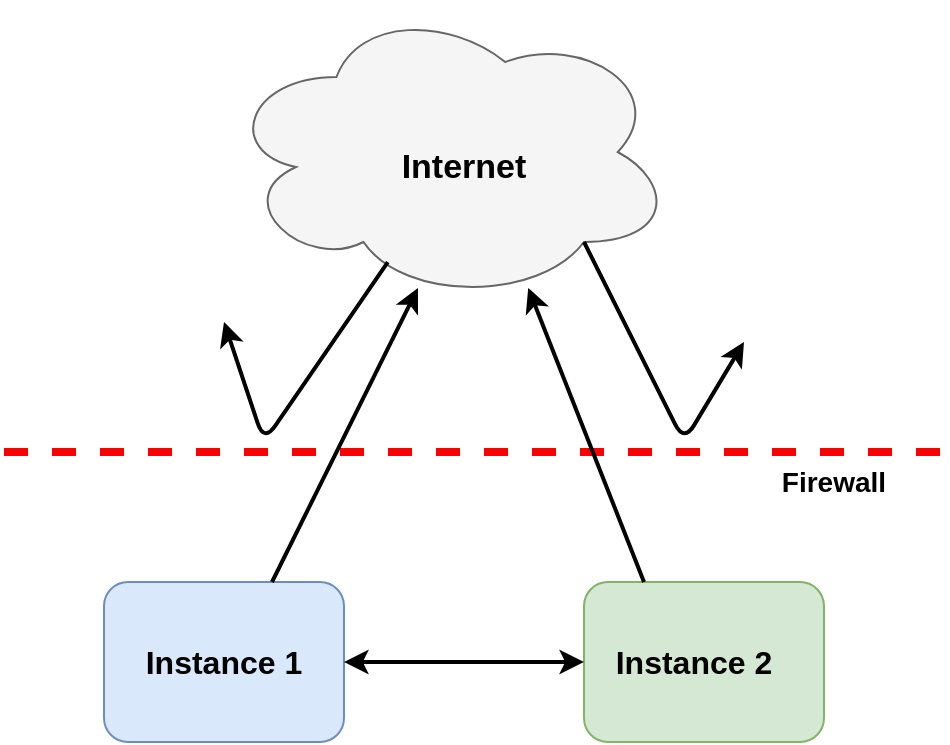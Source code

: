 <mxfile version="14.4.2" type="device"><diagram id="eOHWjcvTxmgWoDC3dEh9" name="Page-1"><mxGraphModel dx="1102" dy="1000" grid="1" gridSize="10" guides="1" tooltips="1" connect="1" arrows="1" fold="1" page="1" pageScale="1" pageWidth="850" pageHeight="1100" math="0" shadow="0"><root><mxCell id="0"/><mxCell id="1" parent="0"/><mxCell id="WDWWNRejTBq5ctoTu03h-1" value="" style="rounded=1;whiteSpace=wrap;html=1;fillColor=#dae8fc;strokeColor=#6c8ebf;" vertex="1" parent="1"><mxGeometry x="200" y="480" width="120" height="80" as="geometry"/></mxCell><mxCell id="WDWWNRejTBq5ctoTu03h-3" value="" style="rounded=1;whiteSpace=wrap;html=1;fillColor=#d5e8d4;strokeColor=#82b366;" vertex="1" parent="1"><mxGeometry x="440" y="480" width="120" height="80" as="geometry"/></mxCell><mxCell id="WDWWNRejTBq5ctoTu03h-6" value="" style="ellipse;shape=cloud;whiteSpace=wrap;html=1;fillColor=#f5f5f5;strokeColor=#666666;fontColor=#333333;" vertex="1" parent="1"><mxGeometry x="260" y="190" width="225" height="150" as="geometry"/></mxCell><mxCell id="WDWWNRejTBq5ctoTu03h-9" value="" style="line;strokeWidth=4;html=1;perimeter=backbonePerimeter;points=[];outlineConnect=0;dashed=1;strokeColor=#FF0000;" vertex="1" parent="1"><mxGeometry x="150" y="410" width="470" height="10" as="geometry"/></mxCell><mxCell id="WDWWNRejTBq5ctoTu03h-11" value="" style="endArrow=classic;startArrow=classic;html=1;entryX=0;entryY=0.5;entryDx=0;entryDy=0;strokeWidth=2;" edge="1" parent="1" source="WDWWNRejTBq5ctoTu03h-1" target="WDWWNRejTBq5ctoTu03h-3"><mxGeometry width="50" height="50" relative="1" as="geometry"><mxPoint x="400" y="530" as="sourcePoint"/><mxPoint x="450" y="480" as="targetPoint"/></mxGeometry></mxCell><mxCell id="WDWWNRejTBq5ctoTu03h-13" value="" style="endArrow=classic;html=1;strokeWidth=2;endFill=1;exitX=0.364;exitY=0.867;exitDx=0;exitDy=0;exitPerimeter=0;" edge="1" parent="1" source="WDWWNRejTBq5ctoTu03h-6"><mxGeometry width="50" height="50" relative="1" as="geometry"><mxPoint x="400" y="530" as="sourcePoint"/><mxPoint x="260" y="350" as="targetPoint"/><Array as="points"><mxPoint x="280" y="410"/></Array></mxGeometry></mxCell><mxCell id="WDWWNRejTBq5ctoTu03h-15" value="" style="endArrow=classic;html=1;strokeWidth=2;endFill=1;exitX=0.8;exitY=0.8;exitDx=0;exitDy=0;exitPerimeter=0;" edge="1" parent="1" source="WDWWNRejTBq5ctoTu03h-6"><mxGeometry width="50" height="50" relative="1" as="geometry"><mxPoint x="450" y="350" as="sourcePoint"/><mxPoint x="520" y="360" as="targetPoint"/><Array as="points"><mxPoint x="490" y="410"/></Array></mxGeometry></mxCell><mxCell id="WDWWNRejTBq5ctoTu03h-16" value="" style="endArrow=classic;html=1;strokeWidth=2;entryX=0.431;entryY=0.953;entryDx=0;entryDy=0;entryPerimeter=0;exitX=0.7;exitY=0;exitDx=0;exitDy=0;exitPerimeter=0;" edge="1" parent="1" source="WDWWNRejTBq5ctoTu03h-1" target="WDWWNRejTBq5ctoTu03h-6"><mxGeometry width="50" height="50" relative="1" as="geometry"><mxPoint x="400" y="530" as="sourcePoint"/><mxPoint x="450" y="480" as="targetPoint"/></mxGeometry></mxCell><mxCell id="WDWWNRejTBq5ctoTu03h-18" value="" style="endArrow=classic;html=1;strokeColor=#000000;strokeWidth=2;entryX=0.676;entryY=0.953;entryDx=0;entryDy=0;entryPerimeter=0;exitX=0.25;exitY=0;exitDx=0;exitDy=0;" edge="1" parent="1" source="WDWWNRejTBq5ctoTu03h-3" target="WDWWNRejTBq5ctoTu03h-6"><mxGeometry width="50" height="50" relative="1" as="geometry"><mxPoint x="400" y="530" as="sourcePoint"/><mxPoint x="450" y="480" as="targetPoint"/></mxGeometry></mxCell><mxCell id="WDWWNRejTBq5ctoTu03h-19" value="&lt;font style=&quot;font-size: 17px&quot;&gt;&lt;b&gt;Internet&lt;/b&gt;&lt;/font&gt;" style="text;html=1;strokeColor=none;fillColor=none;align=center;verticalAlign=middle;whiteSpace=wrap;rounded=0;dashed=1;" vertex="1" parent="1"><mxGeometry x="320" y="255" width="120" height="35" as="geometry"/></mxCell><mxCell id="WDWWNRejTBq5ctoTu03h-20" value="&lt;font style=&quot;font-size: 16px&quot;&gt;&lt;b&gt;Instance 1&lt;/b&gt;&lt;/font&gt;" style="text;html=1;strokeColor=none;fillColor=none;align=center;verticalAlign=middle;whiteSpace=wrap;rounded=0;dashed=1;" vertex="1" parent="1"><mxGeometry x="205" y="505" width="110" height="30" as="geometry"/></mxCell><mxCell id="WDWWNRejTBq5ctoTu03h-21" value="&lt;font style=&quot;font-size: 16px&quot;&gt;&lt;b&gt;Instance 2&lt;/b&gt;&lt;/font&gt;" style="text;html=1;strokeColor=none;fillColor=none;align=center;verticalAlign=middle;whiteSpace=wrap;rounded=0;dashed=1;" vertex="1" parent="1"><mxGeometry x="440" y="505" width="110" height="30" as="geometry"/></mxCell><mxCell id="WDWWNRejTBq5ctoTu03h-22" value="&lt;font style=&quot;font-size: 14px&quot;&gt;&lt;b&gt;Firewall&lt;/b&gt;&lt;/font&gt;" style="text;html=1;strokeColor=none;fillColor=none;align=center;verticalAlign=middle;whiteSpace=wrap;rounded=0;dashed=1;" vertex="1" parent="1"><mxGeometry x="520" y="420" width="90" height="20" as="geometry"/></mxCell></root></mxGraphModel></diagram></mxfile>